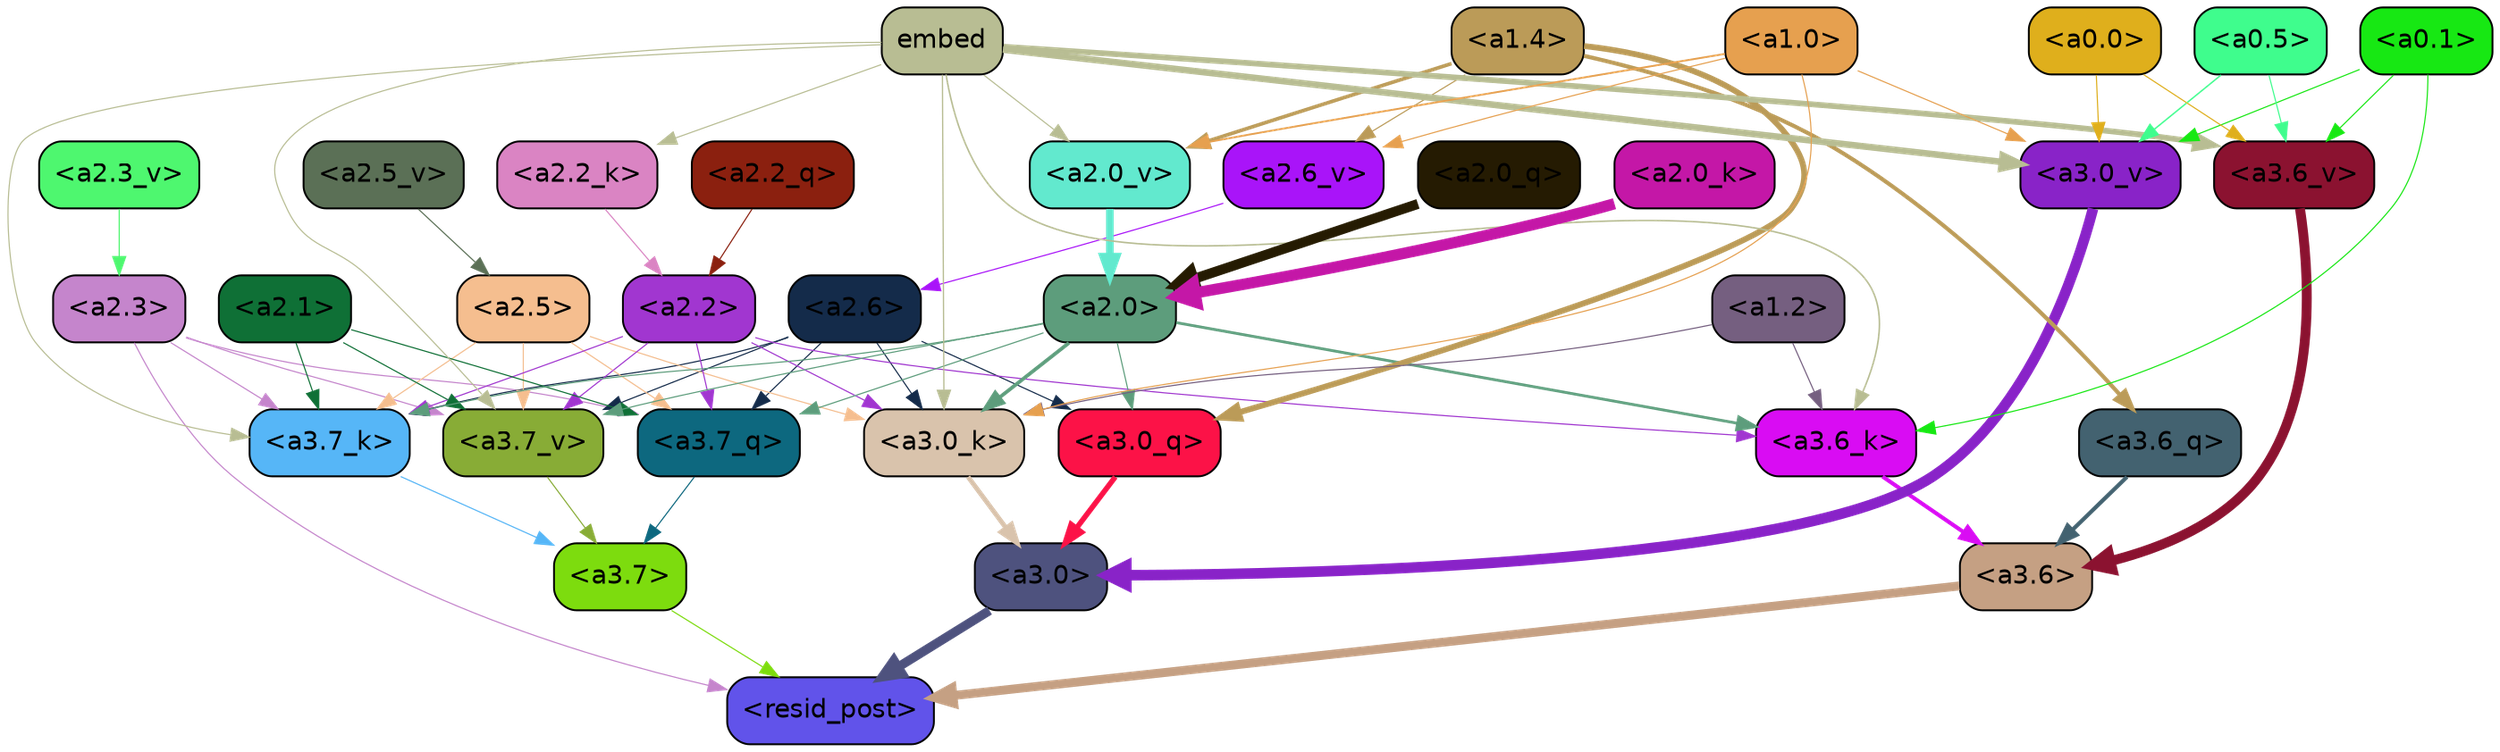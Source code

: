 strict digraph "" {
	graph [bgcolor=transparent,
		layout=dot,
		overlap=false,
		splines=true
	];
	"<a3.7>"	[color=black,
		fillcolor="#7ddc0e",
		fontname=Helvetica,
		shape=box,
		style="filled, rounded"];
	"<resid_post>"	[color=black,
		fillcolor="#6153ea",
		fontname=Helvetica,
		shape=box,
		style="filled, rounded"];
	"<a3.7>" -> "<resid_post>"	[color="#7ddc0e",
		penwidth=0.6];
	"<a3.6>"	[color=black,
		fillcolor="#c5a083",
		fontname=Helvetica,
		shape=box,
		style="filled, rounded"];
	"<a3.6>" -> "<resid_post>"	[color="#c5a083",
		penwidth=4.7534414529800415];
	"<a3.0>"	[color=black,
		fillcolor="#4e527e",
		fontname=Helvetica,
		shape=box,
		style="filled, rounded"];
	"<a3.0>" -> "<resid_post>"	[color="#4e527e",
		penwidth=4.898576855659485];
	"<a2.3>"	[color=black,
		fillcolor="#c585cc",
		fontname=Helvetica,
		shape=box,
		style="filled, rounded"];
	"<a2.3>" -> "<resid_post>"	[color="#c585cc",
		penwidth=0.6];
	"<a3.7_q>"	[color=black,
		fillcolor="#0d687f",
		fontname=Helvetica,
		shape=box,
		style="filled, rounded"];
	"<a2.3>" -> "<a3.7_q>"	[color="#c585cc",
		penwidth=0.6];
	"<a3.7_k>"	[color=black,
		fillcolor="#56b6f7",
		fontname=Helvetica,
		shape=box,
		style="filled, rounded"];
	"<a2.3>" -> "<a3.7_k>"	[color="#c585cc",
		penwidth=0.6];
	"<a3.7_v>"	[color=black,
		fillcolor="#88ac36",
		fontname=Helvetica,
		shape=box,
		style="filled, rounded"];
	"<a2.3>" -> "<a3.7_v>"	[color="#c585cc",
		penwidth=0.6];
	"<a3.7_q>" -> "<a3.7>"	[color="#0d687f",
		penwidth=0.6];
	"<a3.6_q>"	[color=black,
		fillcolor="#436270",
		fontname=Helvetica,
		shape=box,
		style="filled, rounded"];
	"<a3.6_q>" -> "<a3.6>"	[color="#436270",
		penwidth=2.160832464694977];
	"<a3.0_q>"	[color=black,
		fillcolor="#fc1247",
		fontname=Helvetica,
		shape=box,
		style="filled, rounded"];
	"<a3.0_q>" -> "<a3.0>"	[color="#fc1247",
		penwidth=2.870753765106201];
	"<a3.7_k>" -> "<a3.7>"	[color="#56b6f7",
		penwidth=0.6];
	"<a3.6_k>"	[color=black,
		fillcolor="#d90cf3",
		fontname=Helvetica,
		shape=box,
		style="filled, rounded"];
	"<a3.6_k>" -> "<a3.6>"	[color="#d90cf3",
		penwidth=2.13908451795578];
	"<a3.0_k>"	[color=black,
		fillcolor="#d9c3ac",
		fontname=Helvetica,
		shape=box,
		style="filled, rounded"];
	"<a3.0_k>" -> "<a3.0>"	[color="#d9c3ac",
		penwidth=2.520303964614868];
	"<a3.7_v>" -> "<a3.7>"	[color="#88ac36",
		penwidth=0.6];
	"<a3.6_v>"	[color=black,
		fillcolor="#8b1230",
		fontname=Helvetica,
		shape=box,
		style="filled, rounded"];
	"<a3.6_v>" -> "<a3.6>"	[color="#8b1230",
		penwidth=5.297133803367615];
	"<a3.0_v>"	[color=black,
		fillcolor="#8923c8",
		fontname=Helvetica,
		shape=box,
		style="filled, rounded"];
	"<a3.0_v>" -> "<a3.0>"	[color="#8923c8",
		penwidth=5.680712580680847];
	"<a2.6>"	[color=black,
		fillcolor="#142b4a",
		fontname=Helvetica,
		shape=box,
		style="filled, rounded"];
	"<a2.6>" -> "<a3.7_q>"	[color="#142b4a",
		penwidth=0.6];
	"<a2.6>" -> "<a3.0_q>"	[color="#142b4a",
		penwidth=0.6];
	"<a2.6>" -> "<a3.7_k>"	[color="#142b4a",
		penwidth=0.6];
	"<a2.6>" -> "<a3.0_k>"	[color="#142b4a",
		penwidth=0.6];
	"<a2.6>" -> "<a3.7_v>"	[color="#142b4a",
		penwidth=0.6];
	"<a2.5>"	[color=black,
		fillcolor="#f5be8f",
		fontname=Helvetica,
		shape=box,
		style="filled, rounded"];
	"<a2.5>" -> "<a3.7_q>"	[color="#f5be8f",
		penwidth=0.6];
	"<a2.5>" -> "<a3.7_k>"	[color="#f5be8f",
		penwidth=0.6];
	"<a2.5>" -> "<a3.0_k>"	[color="#f5be8f",
		penwidth=0.6];
	"<a2.5>" -> "<a3.7_v>"	[color="#f5be8f",
		penwidth=0.6];
	"<a2.2>"	[color=black,
		fillcolor="#a136d0",
		fontname=Helvetica,
		shape=box,
		style="filled, rounded"];
	"<a2.2>" -> "<a3.7_q>"	[color="#a136d0",
		penwidth=0.6];
	"<a2.2>" -> "<a3.7_k>"	[color="#a136d0",
		penwidth=0.6];
	"<a2.2>" -> "<a3.6_k>"	[color="#a136d0",
		penwidth=0.6];
	"<a2.2>" -> "<a3.0_k>"	[color="#a136d0",
		penwidth=0.6];
	"<a2.2>" -> "<a3.7_v>"	[color="#a136d0",
		penwidth=0.6];
	"<a2.1>"	[color=black,
		fillcolor="#0f7036",
		fontname=Helvetica,
		shape=box,
		style="filled, rounded"];
	"<a2.1>" -> "<a3.7_q>"	[color="#0f7036",
		penwidth=0.6];
	"<a2.1>" -> "<a3.7_k>"	[color="#0f7036",
		penwidth=0.6];
	"<a2.1>" -> "<a3.7_v>"	[color="#0f7036",
		penwidth=0.6];
	"<a2.0>"	[color=black,
		fillcolor="#5d9d7c",
		fontname=Helvetica,
		shape=box,
		style="filled, rounded"];
	"<a2.0>" -> "<a3.7_q>"	[color="#5d9d7c",
		penwidth=0.6];
	"<a2.0>" -> "<a3.0_q>"	[color="#5d9d7c",
		penwidth=0.6];
	"<a2.0>" -> "<a3.7_k>"	[color="#5d9d7c",
		penwidth=0.6];
	"<a2.0>" -> "<a3.6_k>"	[color="#5d9d7c",
		penwidth=1.4807794839143753];
	"<a2.0>" -> "<a3.0_k>"	[color="#5d9d7c",
		penwidth=1.9436544477939606];
	"<a2.0>" -> "<a3.7_v>"	[color="#5d9d7c",
		penwidth=0.6];
	"<a1.4>"	[color=black,
		fillcolor="#bb9b58",
		fontname=Helvetica,
		shape=box,
		style="filled, rounded"];
	"<a1.4>" -> "<a3.6_q>"	[color="#bb9b58",
		penwidth=2.1635248363018036];
	"<a1.4>" -> "<a3.0_q>"	[color="#bb9b58",
		penwidth=3.1362746953964233];
	"<a2.6_v>"	[color=black,
		fillcolor="#a914f9",
		fontname=Helvetica,
		shape=box,
		style="filled, rounded"];
	"<a1.4>" -> "<a2.6_v>"	[color="#bb9b58",
		penwidth=0.6];
	"<a2.0_v>"	[color=black,
		fillcolor="#62e9ce",
		fontname=Helvetica,
		shape=box,
		style="filled, rounded"];
	"<a1.4>" -> "<a2.0_v>"	[color="#bb9b58",
		penwidth=1.9271827340126038];
	embed	[color=black,
		fillcolor="#b8bd93",
		fontname=Helvetica,
		shape=box,
		style="filled, rounded"];
	embed -> "<a3.7_k>"	[color="#b8bd93",
		penwidth=0.6];
	embed -> "<a3.6_k>"	[color="#b8bd93",
		penwidth=0.8202246725559235];
	embed -> "<a3.0_k>"	[color="#b8bd93",
		penwidth=0.6771316379308701];
	embed -> "<a3.7_v>"	[color="#b8bd93",
		penwidth=0.6];
	embed -> "<a3.6_v>"	[color="#b8bd93",
		penwidth=3.067279100418091];
	embed -> "<a3.0_v>"	[color="#b8bd93",
		penwidth=3.5202720761299133];
	"<a2.2_k>"	[color=black,
		fillcolor="#da84c3",
		fontname=Helvetica,
		shape=box,
		style="filled, rounded"];
	embed -> "<a2.2_k>"	[color="#b8bd93",
		penwidth=0.6];
	embed -> "<a2.0_v>"	[color="#b8bd93",
		penwidth=0.6];
	"<a1.2>"	[color=black,
		fillcolor="#755f80",
		fontname=Helvetica,
		shape=box,
		style="filled, rounded"];
	"<a1.2>" -> "<a3.6_k>"	[color="#755f80",
		penwidth=0.6];
	"<a1.2>" -> "<a3.0_k>"	[color="#755f80",
		penwidth=0.6];
	"<a0.1>"	[color=black,
		fillcolor="#17e813",
		fontname=Helvetica,
		shape=box,
		style="filled, rounded"];
	"<a0.1>" -> "<a3.6_k>"	[color="#17e813",
		penwidth=0.6];
	"<a0.1>" -> "<a3.6_v>"	[color="#17e813",
		penwidth=0.6];
	"<a0.1>" -> "<a3.0_v>"	[color="#17e813",
		penwidth=0.6];
	"<a1.0>"	[color=black,
		fillcolor="#e6a04f",
		fontname=Helvetica,
		shape=box,
		style="filled, rounded"];
	"<a1.0>" -> "<a3.0_k>"	[color="#e6a04f",
		penwidth=0.6];
	"<a1.0>" -> "<a3.0_v>"	[color="#e6a04f",
		penwidth=0.6];
	"<a1.0>" -> "<a2.6_v>"	[color="#e6a04f",
		penwidth=0.6];
	"<a1.0>" -> "<a2.0_v>"	[color="#e6a04f",
		penwidth=0.9754131138324738];
	"<a0.5>"	[color=black,
		fillcolor="#3ffd8d",
		fontname=Helvetica,
		shape=box,
		style="filled, rounded"];
	"<a0.5>" -> "<a3.6_v>"	[color="#3ffd8d",
		penwidth=0.6];
	"<a0.5>" -> "<a3.0_v>"	[color="#3ffd8d",
		penwidth=0.764040544629097];
	"<a0.0>"	[color=black,
		fillcolor="#dfaf1c",
		fontname=Helvetica,
		shape=box,
		style="filled, rounded"];
	"<a0.0>" -> "<a3.6_v>"	[color="#dfaf1c",
		penwidth=0.6];
	"<a0.0>" -> "<a3.0_v>"	[color="#dfaf1c",
		penwidth=0.6];
	"<a2.2_q>"	[color=black,
		fillcolor="#8b200f",
		fontname=Helvetica,
		shape=box,
		style="filled, rounded"];
	"<a2.2_q>" -> "<a2.2>"	[color="#8b200f",
		penwidth=0.6];
	"<a2.0_q>"	[color=black,
		fillcolor="#251b02",
		fontname=Helvetica,
		shape=box,
		style="filled, rounded"];
	"<a2.0_q>" -> "<a2.0>"	[color="#251b02",
		penwidth=5.313405752182007];
	"<a2.2_k>" -> "<a2.2>"	[color="#da84c3",
		penwidth=0.6];
	"<a2.0_k>"	[color=black,
		fillcolor="#c417a7",
		fontname=Helvetica,
		shape=box,
		style="filled, rounded"];
	"<a2.0_k>" -> "<a2.0>"	[color="#c417a7",
		penwidth=6.029795527458191];
	"<a2.6_v>" -> "<a2.6>"	[color="#a914f9",
		penwidth=0.6];
	"<a2.5_v>"	[color=black,
		fillcolor="#5b7056",
		fontname=Helvetica,
		shape=box,
		style="filled, rounded"];
	"<a2.5_v>" -> "<a2.5>"	[color="#5b7056",
		penwidth=0.6];
	"<a2.3_v>"	[color=black,
		fillcolor="#4ef76f",
		fontname=Helvetica,
		shape=box,
		style="filled, rounded"];
	"<a2.3_v>" -> "<a2.3>"	[color="#4ef76f",
		penwidth=0.6];
	"<a2.0_v>" -> "<a2.0>"	[color="#62e9ce",
		penwidth=4.041402816772461];
}
